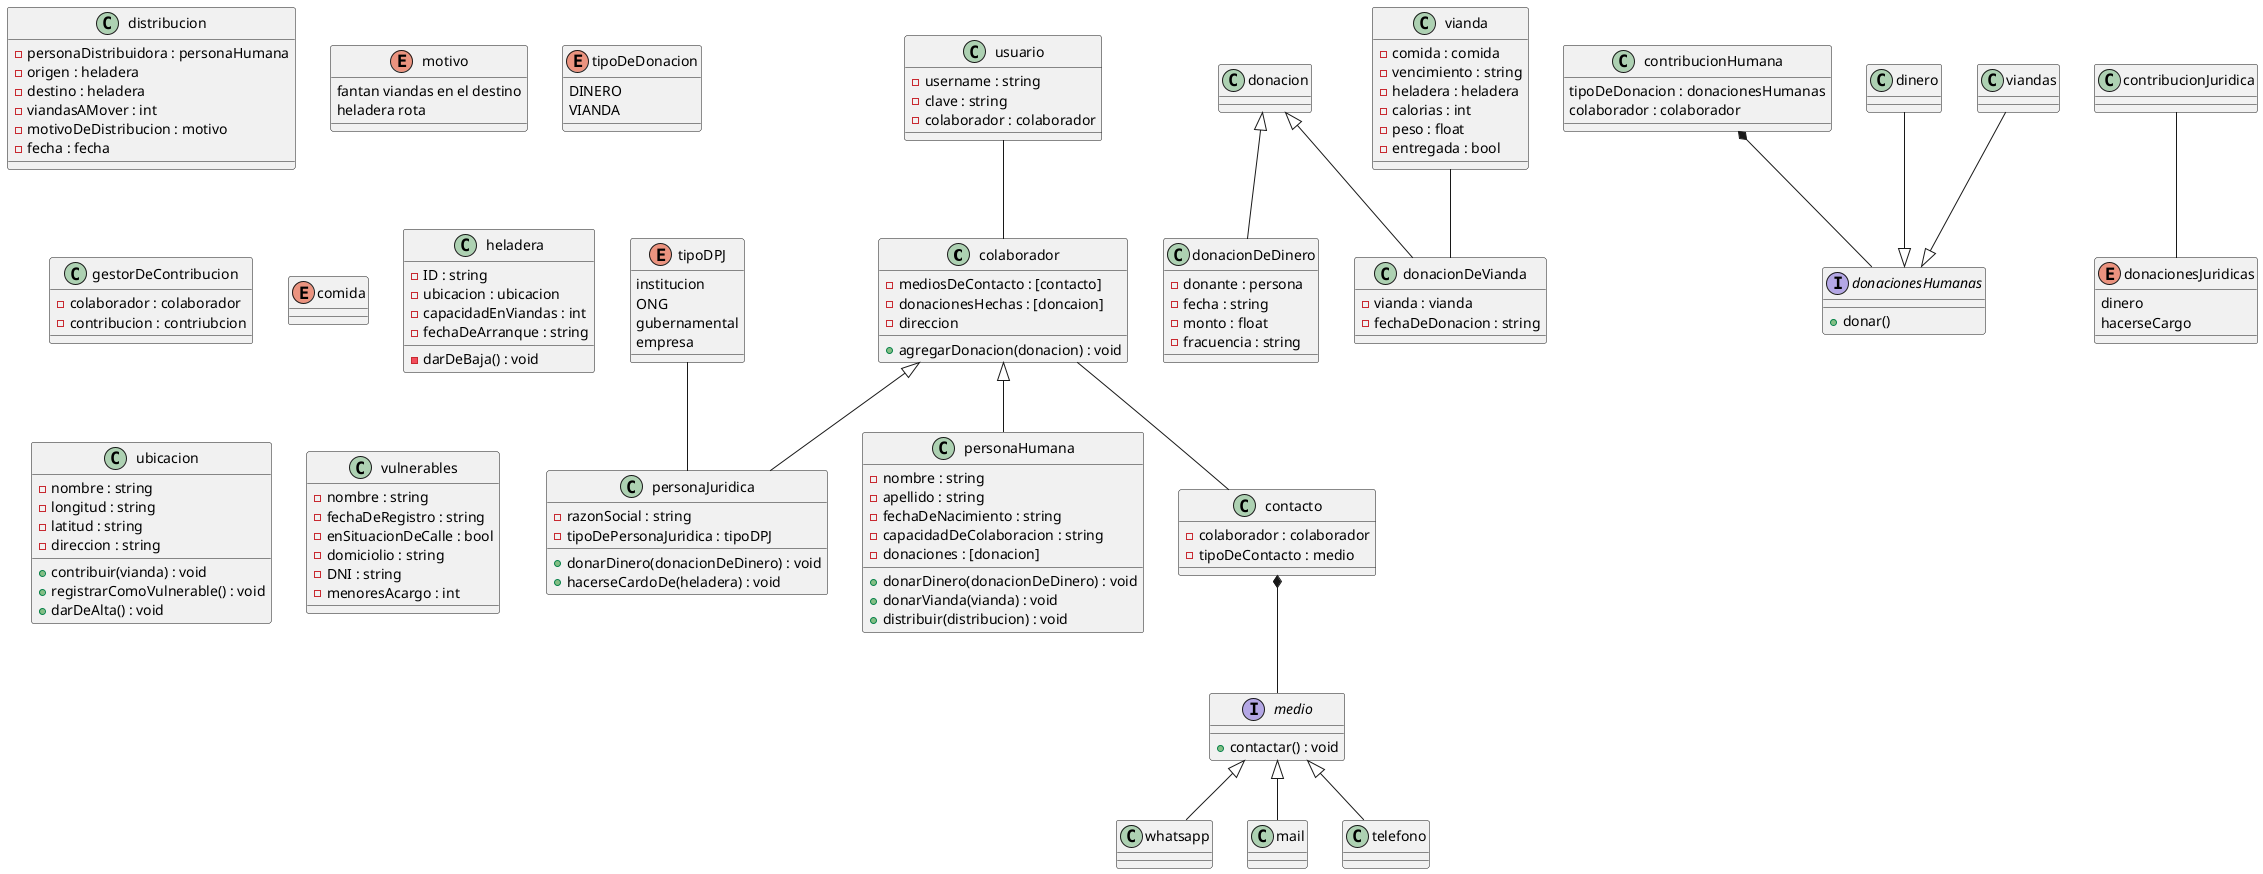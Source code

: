 @startuml
class colaborador{
    -mediosDeContacto : [contacto]
    -donacionesHechas : [doncaion]
    -direccion
    +agregarDonacion(donacion) : void
}
class usuario{
    -username : string
    -clave : string
    -colaborador : colaborador
}
class personaHumana extends colaborador{
    -nombre : string
    -apellido : string
    -fechaDeNacimiento : string
    -capacidadDeColaboracion : string
    -donaciones : [donacion]
    +donarDinero(donacionDeDinero) : void
    +donarVianda(vianda) : void
    +distribuir(distribucion) : void
}
class distribucion{
    -personaDistribuidora : personaHumana
    -origen : heladera
    -destino : heladera
    -viandasAMover : int
    -motivoDeDistribucion : motivo
    -fecha : fecha
}
enum motivo{
    fantan viandas en el destino
    heladera rota
}
enum tipoDeDonacion{
    DINERO
    VIANDA
}
class donacion{
}
class gestorDeContribucion{
    -colaborador : colaborador
    -contribucion : contriubcion
}
class donacionDeDinero extends donacion{
    -donante : persona
    -fecha : string
    -monto : float
    -fracuencia : string
}
class contacto{
    -colaborador : colaborador
    -tipoDeContacto : medio
    }
interface medio{
    +contactar() : void
}
class personaJuridica extends colaborador{
    -razonSocial : string
    -tipoDePersonaJuridica : tipoDPJ
    +donarDinero(donacionDeDinero) : void
    +hacerseCardoDe(heladera) : void
}
enum tipoDPJ{
    institucion
    ONG
    gubernamental
    empresa
}
class vianda{
    -comida : comida
    -vencimiento : string
    -heladera : heladera
    -calorias : int
    -peso : float
    -entregada : bool
}
class donacionDeVianda extends donacion{
    -vianda : vianda
    -fechaDeDonacion : string
}
enum comida{
}
class heladera{
    -ID : string
    -ubicacion : ubicacion
    -capacidadEnViandas : int
    -fechaDeArranque : string
    -darDeBaja() : void
}
class ubicacion{
    -nombre : string
    -longitud : string
    -latitud : string
    -direccion : string
    +contribuir(vianda) : void
    +registrarComoVulnerable() : void
    +darDeAlta() : void
}
class vulnerables{
    -nombre : string
    -fechaDeRegistro : string
    -enSituacionDeCalle : bool
    -domiciolio : string
    -DNI : string
    -menoresAcargo : int
}
interface donacionesHumanas{
  +donar()
}
enum donacionesJuridicas{
    dinero
    hacerseCargo
}
class contribucionHumana{
    tipoDeDonacion : donacionesHumanas
    colaborador : colaborador
}

contacto *-- medio
medio <|-- whatsapp
medio <|-- mail  
medio <|-- telefono  
vianda -- donacionDeVianda
usuario -- colaborador
colaborador -- contacto
tipoDPJ -- personaJuridica


contribucionJuridica -- donacionesJuridicas

contribucionHumana *-- donacionesHumanas
dinero --|> donacionesHumanas
viandas --|> donacionesHumanas 


@enduml